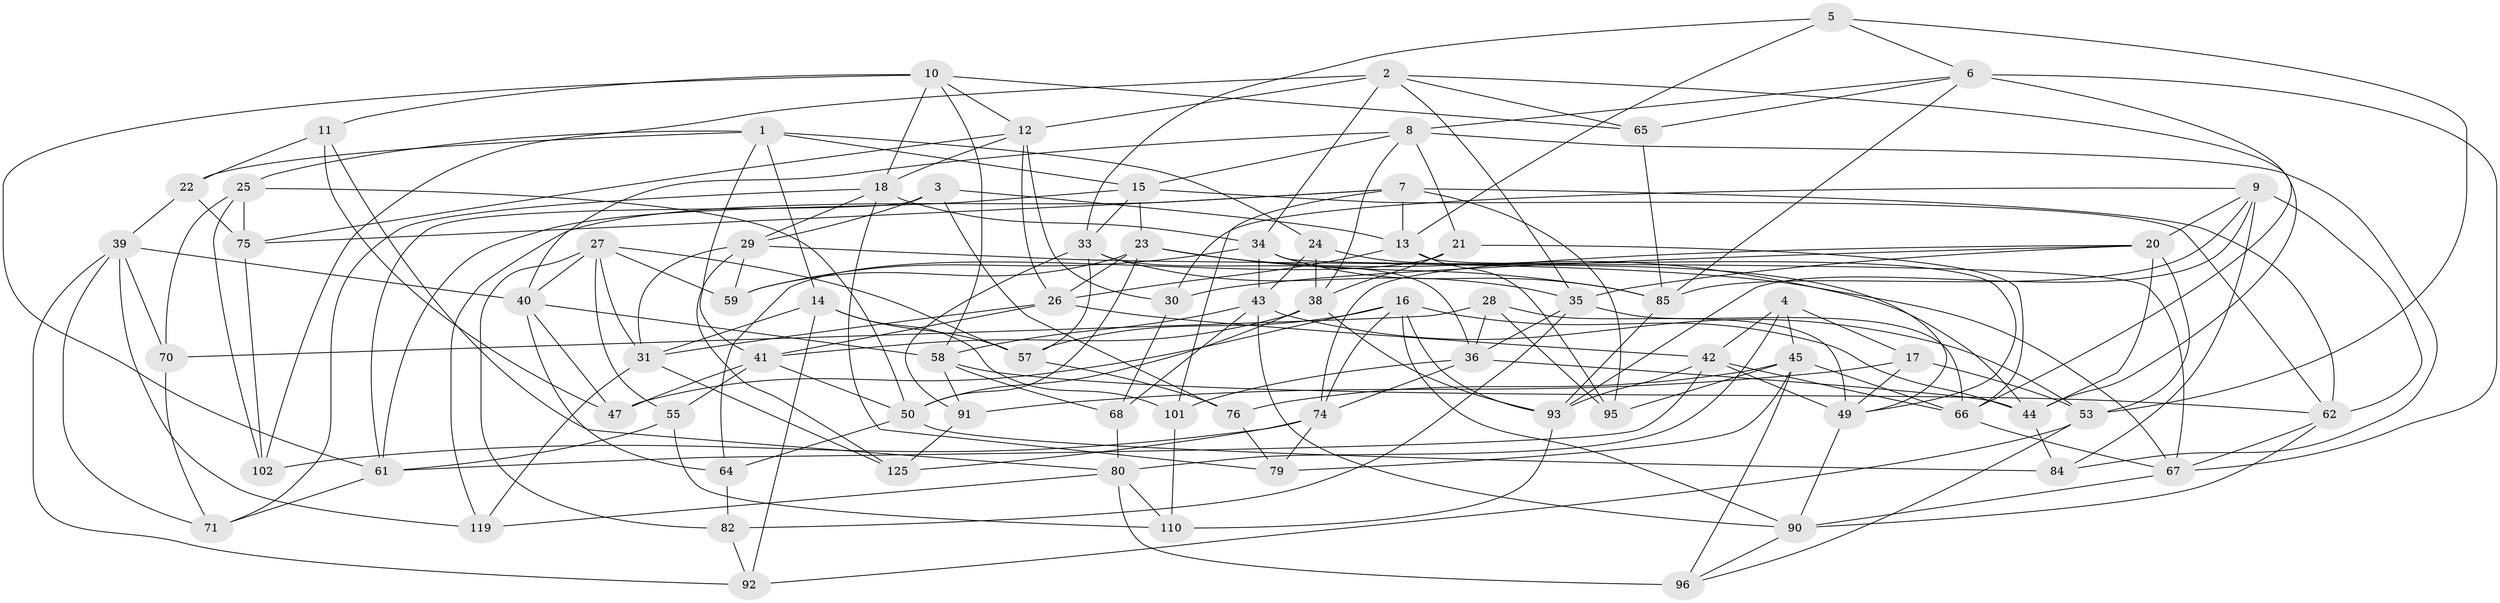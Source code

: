 // original degree distribution, {4: 1.0}
// Generated by graph-tools (version 1.1) at 2025/42/03/06/25 10:42:19]
// undirected, 78 vertices, 201 edges
graph export_dot {
graph [start="1"]
  node [color=gray90,style=filled];
  1 [super="+72"];
  2 [super="+108"];
  3;
  4;
  5;
  6 [super="+63"];
  7 [super="+19"];
  8 [super="+123"];
  9 [super="+109"];
  10 [super="+32"];
  11;
  12 [super="+60"];
  13 [super="+120"];
  14 [super="+78"];
  15 [super="+104"];
  16 [super="+114"];
  17;
  18 [super="+73"];
  20 [super="+94"];
  21;
  22;
  23 [super="+111"];
  24;
  25 [super="+89"];
  26 [super="+112"];
  27 [super="+52"];
  28;
  29 [super="+81"];
  30;
  31 [super="+87"];
  33 [super="+48"];
  34 [super="+37"];
  35 [super="+69"];
  36 [super="+46"];
  38 [super="+122"];
  39 [super="+54"];
  40 [super="+56"];
  41 [super="+116"];
  42 [super="+86"];
  43 [super="+113"];
  44 [super="+88"];
  45 [super="+77"];
  47;
  49 [super="+51"];
  50 [super="+103"];
  53 [super="+117"];
  55;
  57 [super="+118"];
  58 [super="+83"];
  59;
  61 [super="+121"];
  62 [super="+98"];
  64;
  65;
  66 [super="+106"];
  67 [super="+107"];
  68;
  70;
  71;
  74 [super="+105"];
  75 [super="+99"];
  76;
  79;
  80 [super="+115"];
  82;
  84;
  85 [super="+97"];
  90 [super="+124"];
  91;
  92;
  93 [super="+100"];
  95;
  96;
  101;
  102;
  110;
  119;
  125;
  1 -- 22;
  1 -- 14;
  1 -- 41;
  1 -- 24;
  1 -- 25;
  1 -- 15;
  2 -- 34;
  2 -- 35;
  2 -- 12;
  2 -- 65;
  2 -- 66;
  2 -- 102;
  3 -- 76;
  3 -- 61;
  3 -- 13;
  3 -- 29;
  4 -- 17;
  4 -- 45;
  4 -- 42;
  4 -- 80;
  5 -- 6;
  5 -- 13;
  5 -- 33;
  5 -- 53;
  6 -- 8;
  6 -- 85;
  6 -- 44;
  6 -- 65;
  6 -- 67;
  7 -- 101;
  7 -- 75;
  7 -- 119;
  7 -- 95;
  7 -- 13;
  7 -- 62;
  8 -- 15;
  8 -- 84;
  8 -- 21;
  8 -- 38;
  8 -- 40;
  9 -- 20;
  9 -- 85;
  9 -- 84;
  9 -- 93;
  9 -- 30;
  9 -- 62;
  10 -- 11;
  10 -- 65;
  10 -- 58;
  10 -- 18;
  10 -- 12;
  10 -- 61;
  11 -- 22;
  11 -- 80;
  11 -- 47;
  12 -- 30;
  12 -- 75;
  12 -- 18;
  12 -- 26;
  13 -- 26;
  13 -- 95;
  13 -- 49;
  14 -- 57 [weight=2];
  14 -- 31;
  14 -- 92;
  14 -- 101;
  15 -- 61;
  15 -- 62;
  15 -- 33;
  15 -- 23;
  16 -- 47;
  16 -- 44;
  16 -- 57;
  16 -- 90;
  16 -- 74;
  16 -- 93;
  17 -- 91;
  17 -- 49;
  17 -- 53;
  18 -- 71;
  18 -- 79;
  18 -- 34;
  18 -- 29;
  20 -- 35;
  20 -- 30;
  20 -- 74;
  20 -- 44;
  20 -- 53;
  21 -- 38;
  21 -- 64;
  21 -- 66;
  22 -- 75;
  22 -- 39;
  23 -- 59;
  23 -- 85;
  23 -- 26;
  23 -- 50;
  23 -- 44;
  24 -- 43;
  24 -- 49;
  24 -- 38;
  25 -- 70;
  25 -- 75 [weight=2];
  25 -- 102;
  25 -- 50;
  26 -- 41;
  26 -- 31;
  26 -- 42;
  27 -- 82;
  27 -- 59;
  27 -- 31;
  27 -- 57;
  27 -- 55;
  27 -- 40;
  28 -- 95;
  28 -- 70;
  28 -- 49;
  28 -- 36;
  29 -- 67;
  29 -- 125;
  29 -- 59;
  29 -- 31;
  30 -- 68;
  31 -- 119;
  31 -- 125;
  33 -- 91;
  33 -- 35;
  33 -- 36;
  33 -- 57;
  34 -- 59;
  34 -- 85;
  34 -- 67;
  34 -- 43;
  35 -- 82;
  35 -- 66;
  35 -- 36;
  36 -- 44;
  36 -- 74;
  36 -- 101;
  38 -- 41;
  38 -- 50;
  38 -- 93;
  39 -- 92;
  39 -- 70;
  39 -- 119;
  39 -- 71;
  39 -- 40;
  40 -- 58;
  40 -- 47;
  40 -- 64;
  41 -- 55;
  41 -- 50;
  41 -- 47;
  42 -- 61;
  42 -- 49;
  42 -- 66;
  42 -- 93;
  43 -- 68;
  43 -- 90;
  43 -- 53;
  43 -- 58;
  44 -- 84;
  45 -- 96;
  45 -- 95;
  45 -- 66;
  45 -- 76;
  45 -- 79;
  49 -- 90;
  50 -- 84;
  50 -- 64;
  53 -- 96;
  53 -- 92;
  55 -- 110;
  55 -- 61;
  57 -- 76;
  58 -- 91;
  58 -- 62;
  58 -- 68;
  61 -- 71;
  62 -- 90;
  62 -- 67;
  64 -- 82;
  65 -- 85;
  66 -- 67;
  67 -- 90;
  68 -- 80;
  70 -- 71;
  74 -- 125;
  74 -- 102;
  74 -- 79;
  75 -- 102;
  76 -- 79;
  80 -- 119;
  80 -- 96;
  80 -- 110;
  82 -- 92;
  85 -- 93;
  90 -- 96;
  91 -- 125;
  93 -- 110;
  101 -- 110;
}
